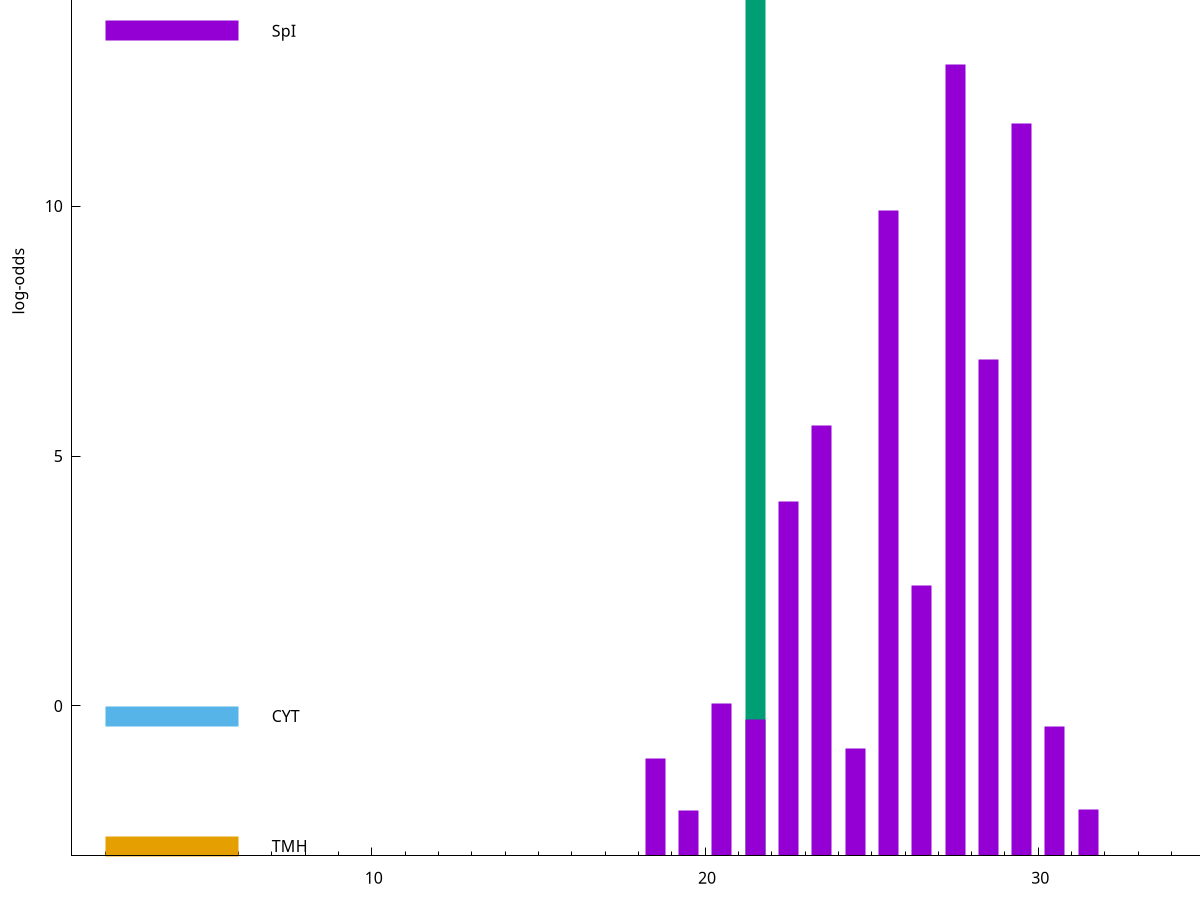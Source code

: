 set title "LipoP predictions for SRR4017849.gff"
set size 2., 1.4
set xrange [1:70] 
set mxtics 10
set yrange [-3:20]
set y2range [0:23]
set ylabel "log-odds"
set term postscript eps color solid "Helvetica" 30
set output "SRR4017849.gff20.eps"
set arrow from 2,17.0978 to 6,17.0978 nohead lt 2 lw 20
set label "SpII" at 7,17.0978
set arrow from 2,13.5079 to 6,13.5079 nohead lt 1 lw 20
set label "SpI" at 7,13.5079
set arrow from 2,-0.200913 to 6,-0.200913 nohead lt 3 lw 20
set label "CYT" at 7,-0.200913
set arrow from 2,-2.80178 to 6,-2.80178 nohead lt 4 lw 20
set label "TMH" at 7,-2.80178
set arrow from 2,17.0978 to 6,17.0978 nohead lt 2 lw 20
set label "SpII" at 7,17.0978
# NOTE: The scores below are the log-odds scores with the threshold
# NOTE: subtracted (a hack to make gnuplot make the histogram all
# NOTE: look nice).
plot "-" axes x1y2 title "" with impulses lt 2 lw 20, "-" axes x1y2 title "" with impulses lt 1 lw 20
21.500000 20.097800
e
27.500000 15.828500
29.500000 14.647800
25.500000 12.920230
28.500000 9.928530
23.500000 8.613260
22.500000 7.084320
26.500000 5.402440
20.500000 3.042518
21.500000 2.726184
30.500000 2.594548
24.500000 2.145685
18.500000 1.948630
31.500000 0.923030
19.500000 0.910800
e
exit
